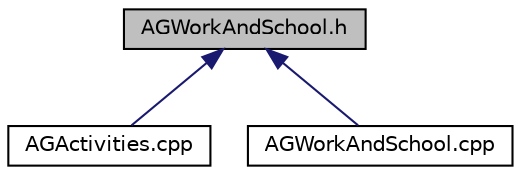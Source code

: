 digraph "AGWorkAndSchool.h"
{
  edge [fontname="Helvetica",fontsize="10",labelfontname="Helvetica",labelfontsize="10"];
  node [fontname="Helvetica",fontsize="10",shape=record];
  Node83 [label="AGWorkAndSchool.h",height=0.2,width=0.4,color="black", fillcolor="grey75", style="filled", fontcolor="black"];
  Node83 -> Node84 [dir="back",color="midnightblue",fontsize="10",style="solid",fontname="Helvetica"];
  Node84 [label="AGActivities.cpp",height=0.2,width=0.4,color="black", fillcolor="white", style="filled",URL="$dd/dd3/_a_g_activities_8cpp.html"];
  Node83 -> Node85 [dir="back",color="midnightblue",fontsize="10",style="solid",fontname="Helvetica"];
  Node85 [label="AGWorkAndSchool.cpp",height=0.2,width=0.4,color="black", fillcolor="white", style="filled",URL="$d7/d19/_a_g_work_and_school_8cpp.html"];
}
